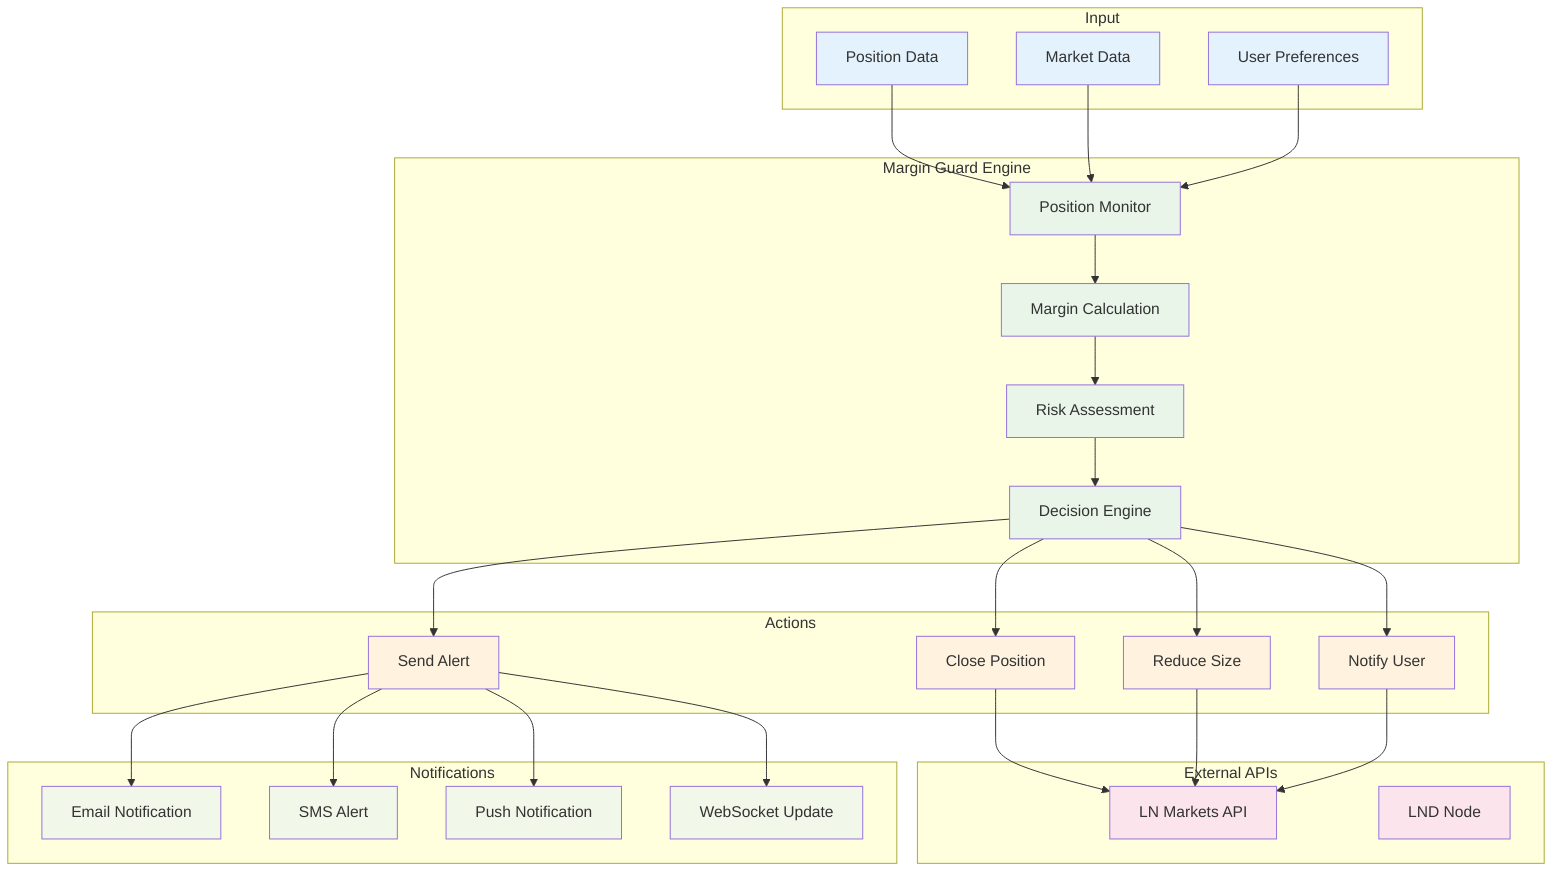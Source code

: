 graph TD
    subgraph "Input"
        Position[Position Data]
        Market[Market Data]
        User[User Preferences]
    end
    
    subgraph "Margin Guard Engine"
        Monitor[Position Monitor]
        Calculate[Margin Calculation]
        Risk[Risk Assessment]
        Decision[Decision Engine]
    end
    
    subgraph "Actions"
        Alert[Send Alert]
        Close[Close Position]
        Reduce[Reduce Size]
        Notify[Notify User]
    end
    
    subgraph "External APIs"
        LNMarkets[LN Markets API]
        LND[LND Node]
    end
    
    subgraph "Notifications"
        Email[Email Notification]
        SMS[SMS Alert]
        Push[Push Notification]
        WebSocket[WebSocket Update]
    end
    
    %% Input flow
    Position --> Monitor
    Market --> Monitor
    User --> Monitor
    
    %% Monitoring flow
    Monitor --> Calculate
    Calculate --> Risk
    Risk --> Decision
    
    %% Decision flow
    Decision --> Alert
    Decision --> Close
    Decision --> Reduce
    Decision --> Notify
    
    %% Action execution
    Close --> LNMarkets
    Reduce --> LNMarkets
    Notify --> LNMarkets
    
    %% Notification flow
    Alert --> Email
    Alert --> SMS
    Alert --> Push
    Alert --> WebSocket
    
    %% Styling
    classDef input fill:#e3f2fd
    classDef engine fill:#e8f5e8
    classDef action fill:#fff3e0
    classDef external fill:#fce4ec
    classDef notification fill:#f1f8e9
    
    class Position,Market,User input
    class Monitor,Calculate,Risk,Decision engine
    class Alert,Close,Reduce,Notify action
    class LNMarkets,LND external
    class Email,SMS,Push,WebSocket notification